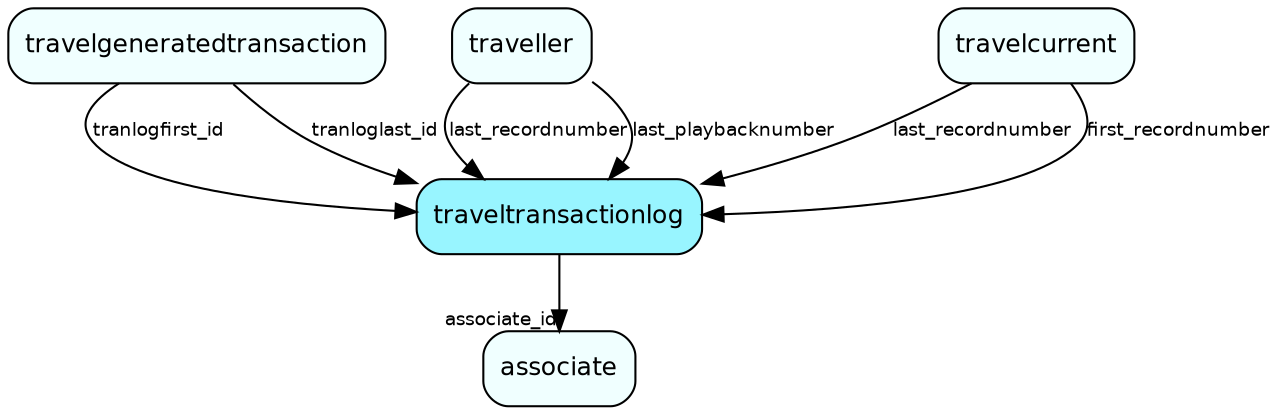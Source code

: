 digraph traveltransactionlog  {
node [shape = box style="rounded, filled" fontname = "Helvetica" fontsize = "12" ]
edge [fontname = "Helvetica" fontsize = "9"]

traveltransactionlog[fillcolor = "cadetblue1"]
associate[fillcolor = "azure1"]
travelgeneratedtransaction[fillcolor = "azure1"]
traveller[fillcolor = "azure1"]
travelcurrent[fillcolor = "azure1"]
traveltransactionlog -> associate [headlabel = "associate_id"]
travelgeneratedtransaction -> traveltransactionlog [label = "tranlogfirst_id"]
travelgeneratedtransaction -> traveltransactionlog [label = "tranloglast_id"]
traveller -> traveltransactionlog [label = "last_recordnumber"]
traveller -> traveltransactionlog [label = "last_playbacknumber"]
travelcurrent -> traveltransactionlog [label = "last_recordnumber"]
travelcurrent -> traveltransactionlog [label = "first_recordnumber"]
}
